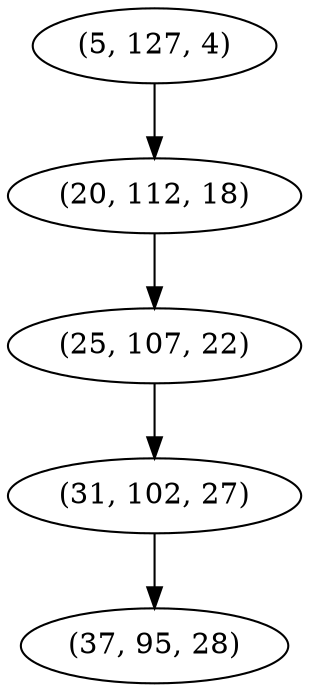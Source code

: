 digraph tree {
    "(5, 127, 4)";
    "(20, 112, 18)";
    "(25, 107, 22)";
    "(31, 102, 27)";
    "(37, 95, 28)";
    "(5, 127, 4)" -> "(20, 112, 18)";
    "(20, 112, 18)" -> "(25, 107, 22)";
    "(25, 107, 22)" -> "(31, 102, 27)";
    "(31, 102, 27)" -> "(37, 95, 28)";
}
